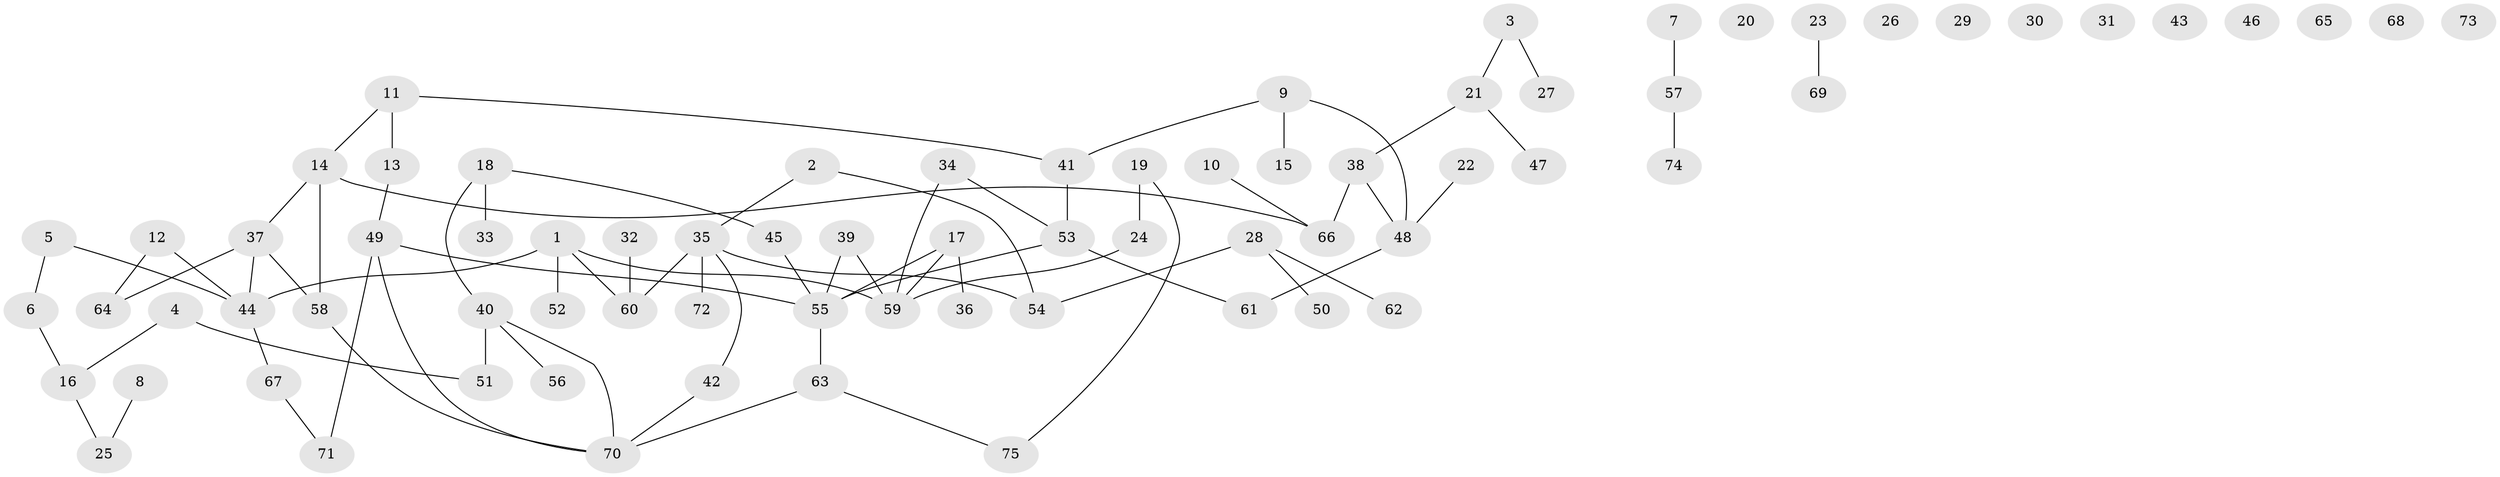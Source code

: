 // coarse degree distribution, {7: 0.02, 2: 0.3, 1: 0.2, 3: 0.1, 5: 0.12, 0: 0.22, 6: 0.02, 4: 0.02}
// Generated by graph-tools (version 1.1) at 2025/41/03/06/25 10:41:24]
// undirected, 75 vertices, 78 edges
graph export_dot {
graph [start="1"]
  node [color=gray90,style=filled];
  1;
  2;
  3;
  4;
  5;
  6;
  7;
  8;
  9;
  10;
  11;
  12;
  13;
  14;
  15;
  16;
  17;
  18;
  19;
  20;
  21;
  22;
  23;
  24;
  25;
  26;
  27;
  28;
  29;
  30;
  31;
  32;
  33;
  34;
  35;
  36;
  37;
  38;
  39;
  40;
  41;
  42;
  43;
  44;
  45;
  46;
  47;
  48;
  49;
  50;
  51;
  52;
  53;
  54;
  55;
  56;
  57;
  58;
  59;
  60;
  61;
  62;
  63;
  64;
  65;
  66;
  67;
  68;
  69;
  70;
  71;
  72;
  73;
  74;
  75;
  1 -- 44;
  1 -- 52;
  1 -- 59;
  1 -- 60;
  2 -- 35;
  2 -- 54;
  3 -- 21;
  3 -- 27;
  4 -- 16;
  4 -- 51;
  5 -- 6;
  5 -- 44;
  6 -- 16;
  7 -- 57;
  8 -- 25;
  9 -- 15;
  9 -- 41;
  9 -- 48;
  10 -- 66;
  11 -- 13;
  11 -- 14;
  11 -- 41;
  12 -- 44;
  12 -- 64;
  13 -- 49;
  14 -- 37;
  14 -- 58;
  14 -- 66;
  16 -- 25;
  17 -- 36;
  17 -- 55;
  17 -- 59;
  18 -- 33;
  18 -- 40;
  18 -- 45;
  19 -- 24;
  19 -- 75;
  21 -- 38;
  21 -- 47;
  22 -- 48;
  23 -- 69;
  24 -- 59;
  28 -- 50;
  28 -- 54;
  28 -- 62;
  32 -- 60;
  34 -- 53;
  34 -- 59;
  35 -- 42;
  35 -- 54;
  35 -- 60;
  35 -- 72;
  37 -- 44;
  37 -- 58;
  37 -- 64;
  38 -- 48;
  38 -- 66;
  39 -- 55;
  39 -- 59;
  40 -- 51;
  40 -- 56;
  40 -- 70;
  41 -- 53;
  42 -- 70;
  44 -- 67;
  45 -- 55;
  48 -- 61;
  49 -- 55;
  49 -- 70;
  49 -- 71;
  53 -- 55;
  53 -- 61;
  55 -- 63;
  57 -- 74;
  58 -- 70;
  63 -- 70;
  63 -- 75;
  67 -- 71;
}
